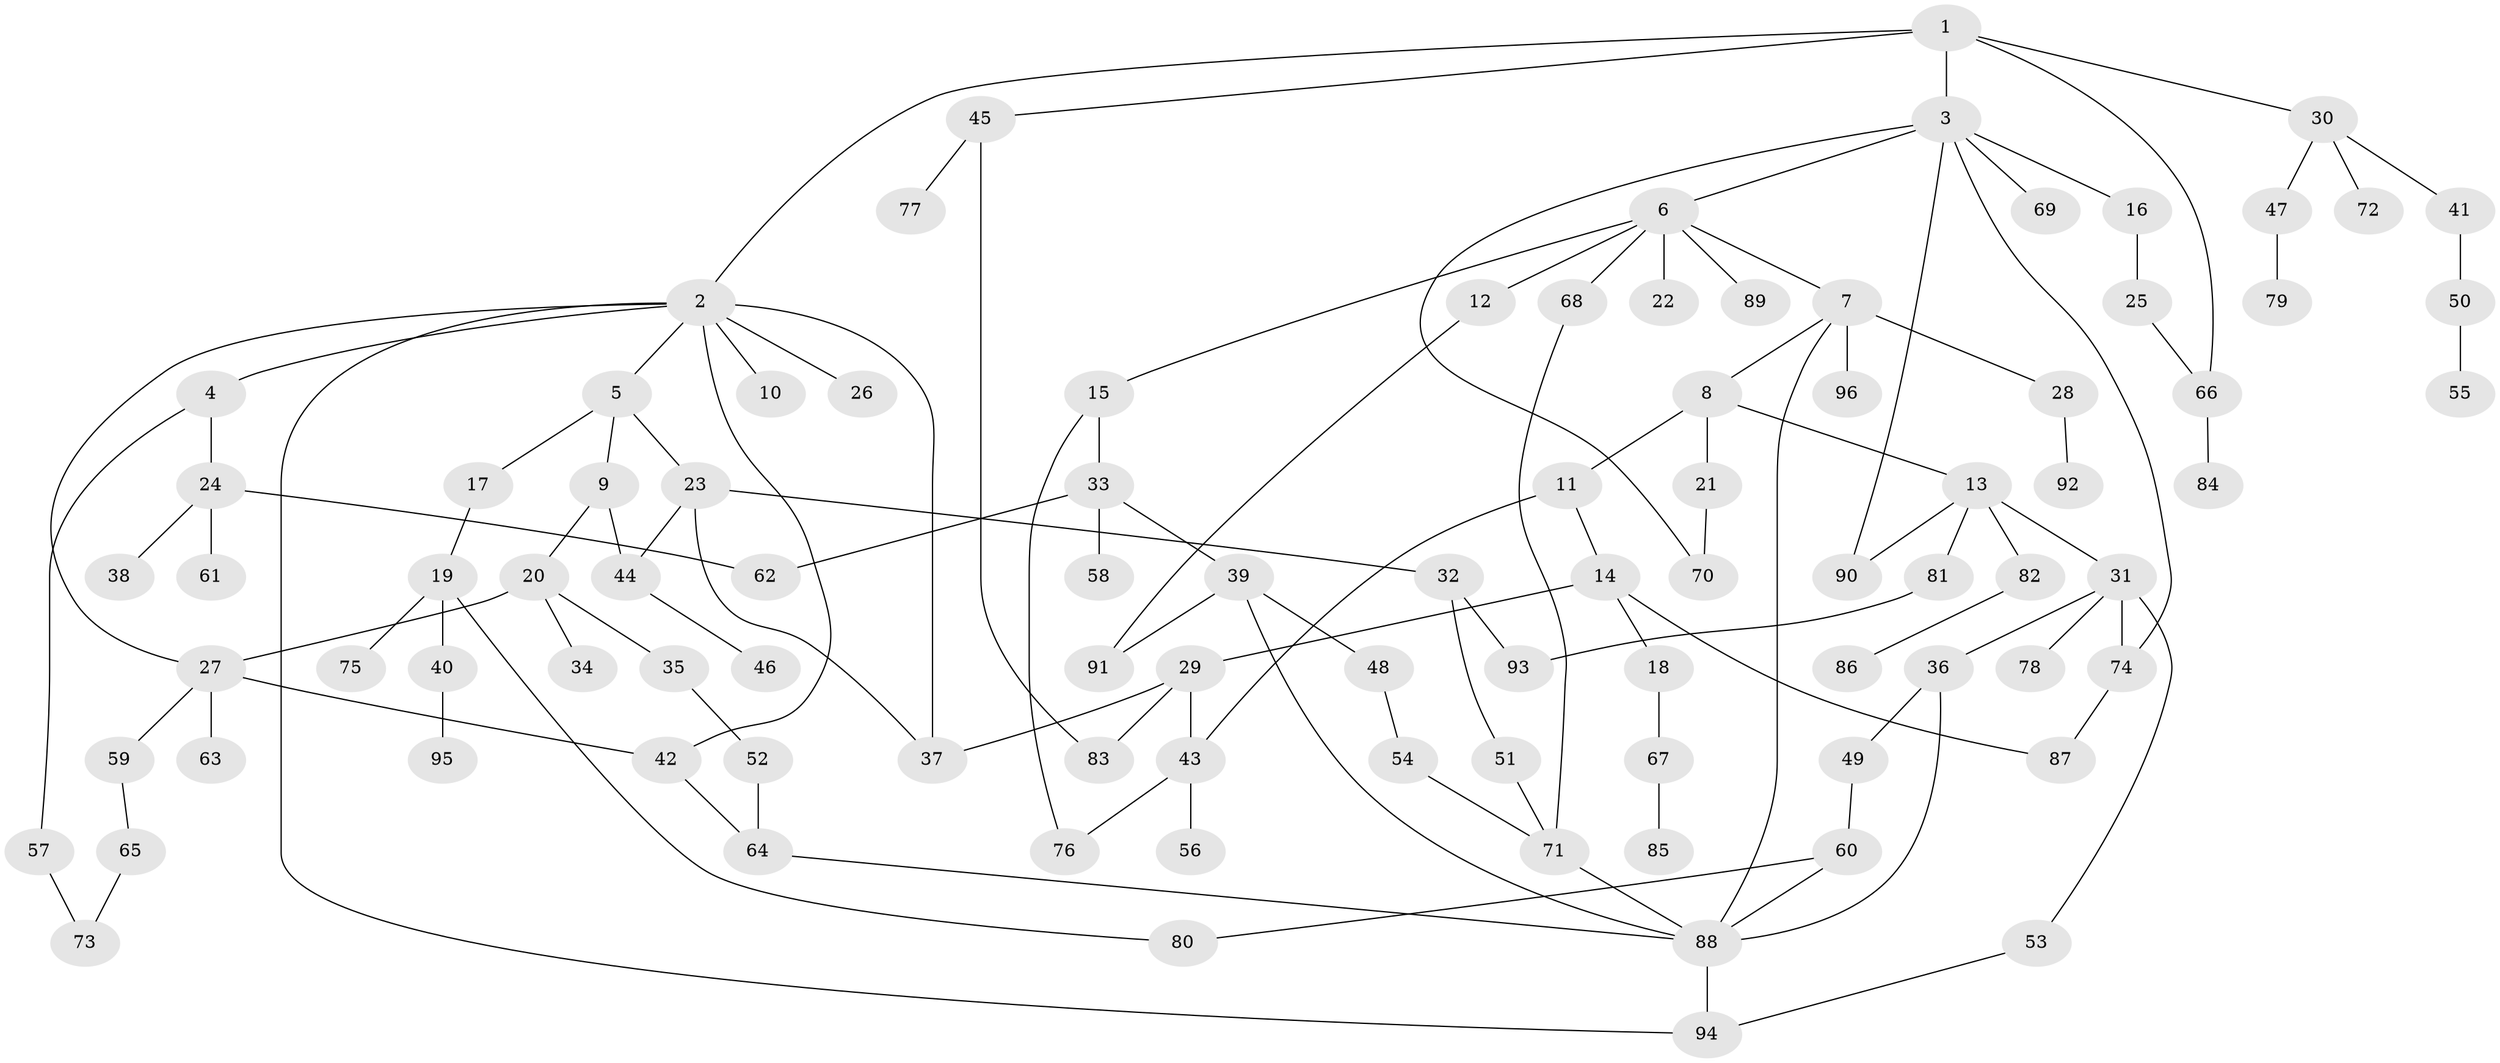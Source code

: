 // coarse degree distribution, {6: 0.0625, 8: 0.03125, 5: 0.078125, 4: 0.125, 1: 0.3125, 3: 0.09375, 2: 0.28125, 7: 0.015625}
// Generated by graph-tools (version 1.1) at 2025/41/03/06/25 10:41:27]
// undirected, 96 vertices, 123 edges
graph export_dot {
graph [start="1"]
  node [color=gray90,style=filled];
  1;
  2;
  3;
  4;
  5;
  6;
  7;
  8;
  9;
  10;
  11;
  12;
  13;
  14;
  15;
  16;
  17;
  18;
  19;
  20;
  21;
  22;
  23;
  24;
  25;
  26;
  27;
  28;
  29;
  30;
  31;
  32;
  33;
  34;
  35;
  36;
  37;
  38;
  39;
  40;
  41;
  42;
  43;
  44;
  45;
  46;
  47;
  48;
  49;
  50;
  51;
  52;
  53;
  54;
  55;
  56;
  57;
  58;
  59;
  60;
  61;
  62;
  63;
  64;
  65;
  66;
  67;
  68;
  69;
  70;
  71;
  72;
  73;
  74;
  75;
  76;
  77;
  78;
  79;
  80;
  81;
  82;
  83;
  84;
  85;
  86;
  87;
  88;
  89;
  90;
  91;
  92;
  93;
  94;
  95;
  96;
  1 -- 2;
  1 -- 3;
  1 -- 30;
  1 -- 45;
  1 -- 66;
  2 -- 4;
  2 -- 5;
  2 -- 10;
  2 -- 26;
  2 -- 37;
  2 -- 27;
  2 -- 42;
  2 -- 94;
  3 -- 6;
  3 -- 16;
  3 -- 69;
  3 -- 70;
  3 -- 90;
  3 -- 74;
  4 -- 24;
  4 -- 57;
  5 -- 9;
  5 -- 17;
  5 -- 23;
  6 -- 7;
  6 -- 12;
  6 -- 15;
  6 -- 22;
  6 -- 68;
  6 -- 89;
  7 -- 8;
  7 -- 28;
  7 -- 96;
  7 -- 88;
  8 -- 11;
  8 -- 13;
  8 -- 21;
  9 -- 20;
  9 -- 44;
  11 -- 14;
  11 -- 43;
  12 -- 91;
  13 -- 31;
  13 -- 81;
  13 -- 82;
  13 -- 90;
  14 -- 18;
  14 -- 29;
  14 -- 87;
  15 -- 33;
  15 -- 76;
  16 -- 25;
  17 -- 19;
  18 -- 67;
  19 -- 40;
  19 -- 75;
  19 -- 80;
  20 -- 27;
  20 -- 34;
  20 -- 35;
  21 -- 70;
  23 -- 32;
  23 -- 44;
  23 -- 37;
  24 -- 38;
  24 -- 61;
  24 -- 62;
  25 -- 66;
  27 -- 42;
  27 -- 59;
  27 -- 63;
  28 -- 92;
  29 -- 83;
  29 -- 37;
  29 -- 43;
  30 -- 41;
  30 -- 47;
  30 -- 72;
  31 -- 36;
  31 -- 53;
  31 -- 74;
  31 -- 78;
  32 -- 51;
  32 -- 93;
  33 -- 39;
  33 -- 58;
  33 -- 62;
  35 -- 52;
  36 -- 49;
  36 -- 88;
  39 -- 48;
  39 -- 91;
  39 -- 88;
  40 -- 95;
  41 -- 50;
  42 -- 64;
  43 -- 56;
  43 -- 76;
  44 -- 46;
  45 -- 77;
  45 -- 83;
  47 -- 79;
  48 -- 54;
  49 -- 60;
  50 -- 55;
  51 -- 71;
  52 -- 64;
  53 -- 94;
  54 -- 71;
  57 -- 73;
  59 -- 65;
  60 -- 80;
  60 -- 88;
  64 -- 88;
  65 -- 73;
  66 -- 84;
  67 -- 85;
  68 -- 71;
  71 -- 88;
  74 -- 87;
  81 -- 93;
  82 -- 86;
  88 -- 94;
}
